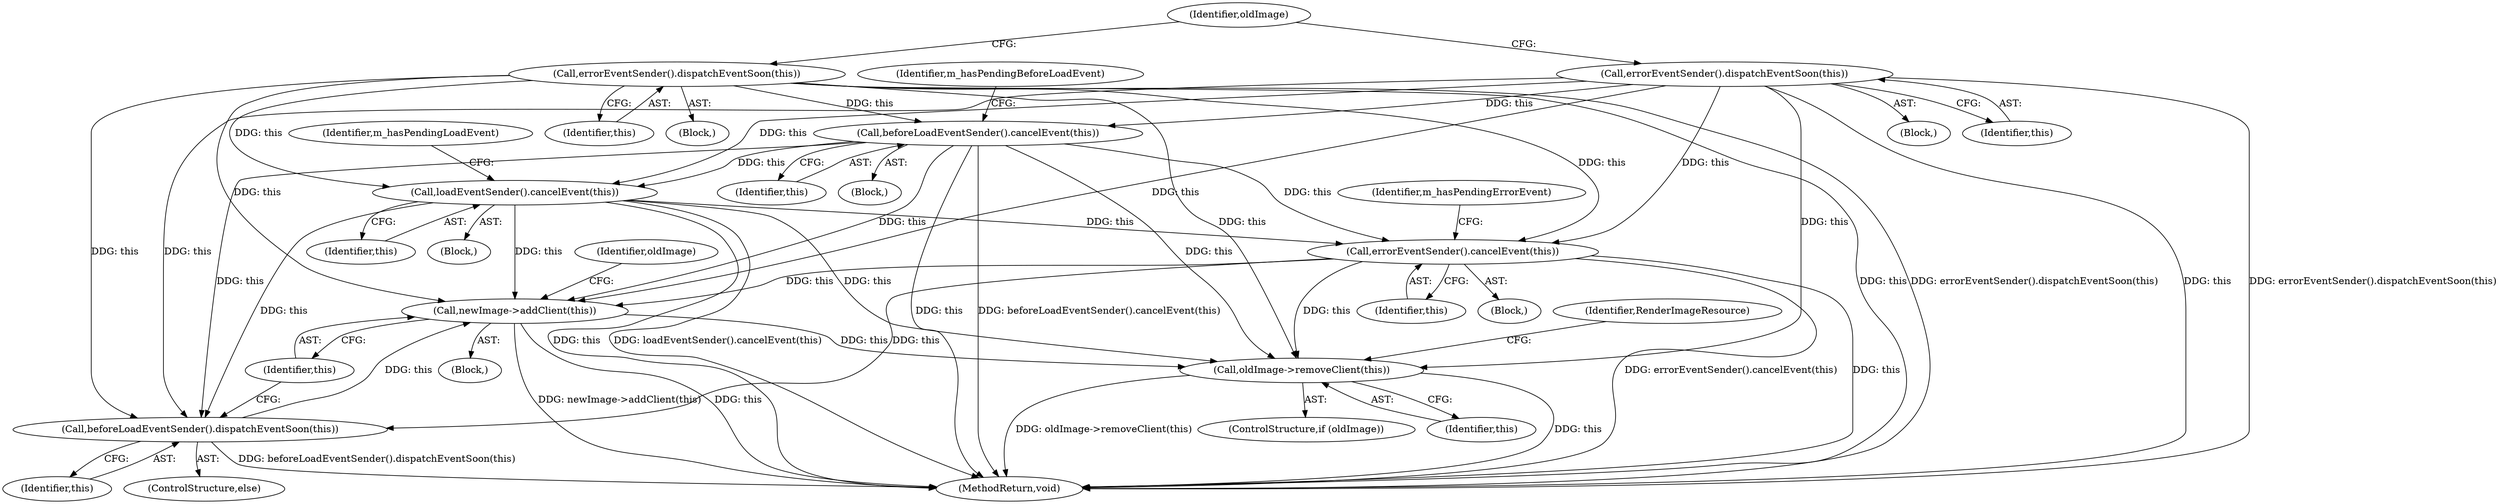 digraph "0_Chrome_7d085fbb43b21e959900b94f191588fd10546a94@API" {
"1000282" [label="(Call,oldImage->removeClient(this))"];
"1000230" [label="(Call,loadEventSender().cancelEvent(this))"];
"1000196" [label="(Call,errorEventSender().dispatchEventSoon(this))"];
"1000222" [label="(Call,beforeLoadEventSender().cancelEvent(this))"];
"1000208" [label="(Call,errorEventSender().dispatchEventSoon(this))"];
"1000240" [label="(Call,errorEventSender().cancelEvent(this))"];
"1000278" [label="(Call,newImage->addClient(this))"];
"1000274" [label="(Call,beforeLoadEventSender().dispatchEventSoon(this))"];
"1000283" [label="(Identifier,this)"];
"1000241" [label="(Identifier,this)"];
"1000223" [label="(Identifier,this)"];
"1000208" [label="(Call,errorEventSender().dispatchEventSoon(this))"];
"1000204" [label="(Block,)"];
"1000230" [label="(Call,loadEventSender().cancelEvent(this))"];
"1000233" [label="(Identifier,m_hasPendingLoadEvent)"];
"1000225" [label="(Identifier,m_hasPendingBeforeLoadEvent)"];
"1000282" [label="(Call,oldImage->removeClient(this))"];
"1000281" [label="(Identifier,oldImage)"];
"1000239" [label="(Block,)"];
"1000231" [label="(Identifier,this)"];
"1000292" [label="(MethodReturn,void)"];
"1000274" [label="(Call,beforeLoadEventSender().dispatchEventSoon(this))"];
"1000221" [label="(Block,)"];
"1000196" [label="(Call,errorEventSender().dispatchEventSoon(this))"];
"1000263" [label="(Block,)"];
"1000209" [label="(Identifier,this)"];
"1000280" [label="(ControlStructure,if (oldImage))"];
"1000212" [label="(Identifier,oldImage)"];
"1000273" [label="(ControlStructure,else)"];
"1000197" [label="(Identifier,this)"];
"1000229" [label="(Block,)"];
"1000275" [label="(Identifier,this)"];
"1000243" [label="(Identifier,m_hasPendingErrorEvent)"];
"1000189" [label="(Block,)"];
"1000240" [label="(Call,errorEventSender().cancelEvent(this))"];
"1000287" [label="(Identifier,RenderImageResource)"];
"1000222" [label="(Call,beforeLoadEventSender().cancelEvent(this))"];
"1000278" [label="(Call,newImage->addClient(this))"];
"1000279" [label="(Identifier,this)"];
"1000282" -> "1000280"  [label="AST: "];
"1000282" -> "1000283"  [label="CFG: "];
"1000283" -> "1000282"  [label="AST: "];
"1000287" -> "1000282"  [label="CFG: "];
"1000282" -> "1000292"  [label="DDG: oldImage->removeClient(this)"];
"1000282" -> "1000292"  [label="DDG: this"];
"1000230" -> "1000282"  [label="DDG: this"];
"1000196" -> "1000282"  [label="DDG: this"];
"1000240" -> "1000282"  [label="DDG: this"];
"1000278" -> "1000282"  [label="DDG: this"];
"1000222" -> "1000282"  [label="DDG: this"];
"1000208" -> "1000282"  [label="DDG: this"];
"1000230" -> "1000229"  [label="AST: "];
"1000230" -> "1000231"  [label="CFG: "];
"1000231" -> "1000230"  [label="AST: "];
"1000233" -> "1000230"  [label="CFG: "];
"1000230" -> "1000292"  [label="DDG: this"];
"1000230" -> "1000292"  [label="DDG: loadEventSender().cancelEvent(this)"];
"1000196" -> "1000230"  [label="DDG: this"];
"1000222" -> "1000230"  [label="DDG: this"];
"1000208" -> "1000230"  [label="DDG: this"];
"1000230" -> "1000240"  [label="DDG: this"];
"1000230" -> "1000274"  [label="DDG: this"];
"1000230" -> "1000278"  [label="DDG: this"];
"1000196" -> "1000189"  [label="AST: "];
"1000196" -> "1000197"  [label="CFG: "];
"1000197" -> "1000196"  [label="AST: "];
"1000212" -> "1000196"  [label="CFG: "];
"1000196" -> "1000292"  [label="DDG: this"];
"1000196" -> "1000292"  [label="DDG: errorEventSender().dispatchEventSoon(this)"];
"1000196" -> "1000222"  [label="DDG: this"];
"1000196" -> "1000240"  [label="DDG: this"];
"1000196" -> "1000274"  [label="DDG: this"];
"1000196" -> "1000278"  [label="DDG: this"];
"1000222" -> "1000221"  [label="AST: "];
"1000222" -> "1000223"  [label="CFG: "];
"1000223" -> "1000222"  [label="AST: "];
"1000225" -> "1000222"  [label="CFG: "];
"1000222" -> "1000292"  [label="DDG: this"];
"1000222" -> "1000292"  [label="DDG: beforeLoadEventSender().cancelEvent(this)"];
"1000208" -> "1000222"  [label="DDG: this"];
"1000222" -> "1000240"  [label="DDG: this"];
"1000222" -> "1000274"  [label="DDG: this"];
"1000222" -> "1000278"  [label="DDG: this"];
"1000208" -> "1000204"  [label="AST: "];
"1000208" -> "1000209"  [label="CFG: "];
"1000209" -> "1000208"  [label="AST: "];
"1000212" -> "1000208"  [label="CFG: "];
"1000208" -> "1000292"  [label="DDG: this"];
"1000208" -> "1000292"  [label="DDG: errorEventSender().dispatchEventSoon(this)"];
"1000208" -> "1000240"  [label="DDG: this"];
"1000208" -> "1000274"  [label="DDG: this"];
"1000208" -> "1000278"  [label="DDG: this"];
"1000240" -> "1000239"  [label="AST: "];
"1000240" -> "1000241"  [label="CFG: "];
"1000241" -> "1000240"  [label="AST: "];
"1000243" -> "1000240"  [label="CFG: "];
"1000240" -> "1000292"  [label="DDG: errorEventSender().cancelEvent(this)"];
"1000240" -> "1000292"  [label="DDG: this"];
"1000240" -> "1000274"  [label="DDG: this"];
"1000240" -> "1000278"  [label="DDG: this"];
"1000278" -> "1000263"  [label="AST: "];
"1000278" -> "1000279"  [label="CFG: "];
"1000279" -> "1000278"  [label="AST: "];
"1000281" -> "1000278"  [label="CFG: "];
"1000278" -> "1000292"  [label="DDG: newImage->addClient(this)"];
"1000278" -> "1000292"  [label="DDG: this"];
"1000274" -> "1000278"  [label="DDG: this"];
"1000274" -> "1000273"  [label="AST: "];
"1000274" -> "1000275"  [label="CFG: "];
"1000275" -> "1000274"  [label="AST: "];
"1000279" -> "1000274"  [label="CFG: "];
"1000274" -> "1000292"  [label="DDG: beforeLoadEventSender().dispatchEventSoon(this)"];
}

